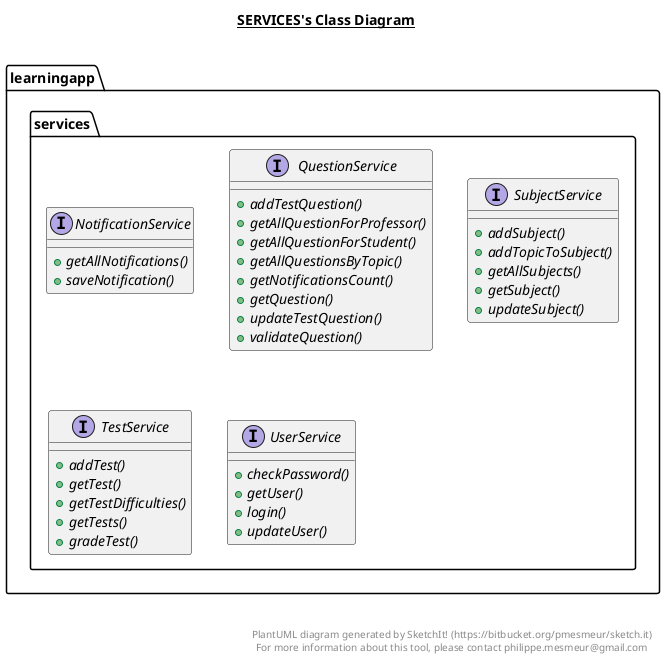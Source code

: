 @startuml

title __SERVICES's Class Diagram__\n

  namespace learningapp {
    namespace services {
      interface learningapp.services.NotificationService {
          {abstract} + getAllNotifications()
          {abstract} + saveNotification()
      }
    }
  }
  

  namespace learningapp {
    namespace services {
      interface learningapp.services.QuestionService {
          {abstract} + addTestQuestion()
          {abstract} + getAllQuestionForProfessor()
          {abstract} + getAllQuestionForStudent()
          {abstract} + getAllQuestionsByTopic()
          {abstract} + getNotificationsCount()
          {abstract} + getQuestion()
          {abstract} + updateTestQuestion()
          {abstract} + validateQuestion()
      }
    }
  }
  

  namespace learningapp {
    namespace services {
      interface learningapp.services.SubjectService {
          {abstract} + addSubject()
          {abstract} + addTopicToSubject()
          {abstract} + getAllSubjects()
          {abstract} + getSubject()
          {abstract} + updateSubject()
      }
    }
  }
  

  namespace learningapp {
    namespace services {
      interface learningapp.services.TestService {
          {abstract} + addTest()
          {abstract} + getTest()
          {abstract} + getTestDifficulties()
          {abstract} + getTests()
          {abstract} + gradeTest()
      }
    }
  }
  

  namespace learningapp {
    namespace services {
      interface learningapp.services.UserService {
          {abstract} + checkPassword()
          {abstract} + getUser()
          {abstract} + login()
          {abstract} + updateUser()
      }
    }
  }
  



right footer


PlantUML diagram generated by SketchIt! (https://bitbucket.org/pmesmeur/sketch.it)
For more information about this tool, please contact philippe.mesmeur@gmail.com
endfooter

@enduml

